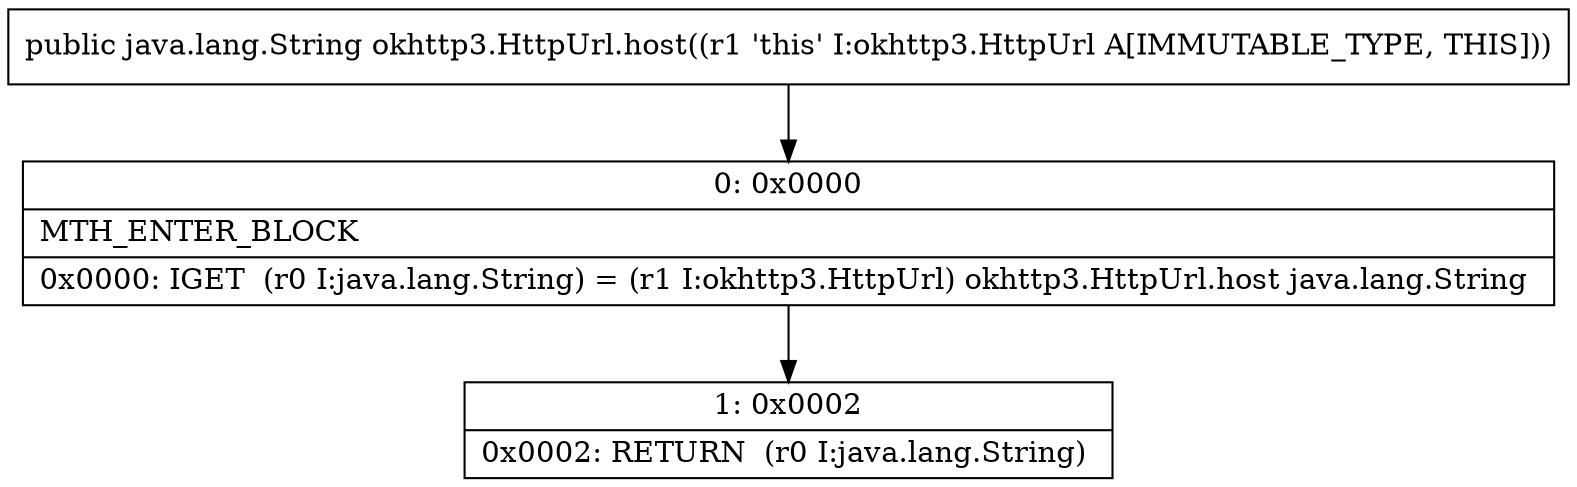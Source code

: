 digraph "CFG forokhttp3.HttpUrl.host()Ljava\/lang\/String;" {
Node_0 [shape=record,label="{0\:\ 0x0000|MTH_ENTER_BLOCK\l|0x0000: IGET  (r0 I:java.lang.String) = (r1 I:okhttp3.HttpUrl) okhttp3.HttpUrl.host java.lang.String \l}"];
Node_1 [shape=record,label="{1\:\ 0x0002|0x0002: RETURN  (r0 I:java.lang.String) \l}"];
MethodNode[shape=record,label="{public java.lang.String okhttp3.HttpUrl.host((r1 'this' I:okhttp3.HttpUrl A[IMMUTABLE_TYPE, THIS])) }"];
MethodNode -> Node_0;
Node_0 -> Node_1;
}

